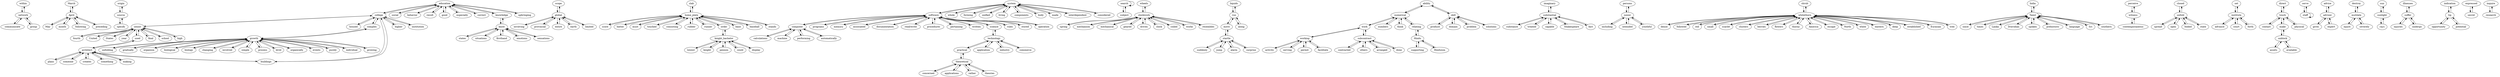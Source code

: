 digraph  {
within;
network;
March;
April;
origin;
source;
education;
college;
scope;
global;
unfolding;
growth;
slab;
home_plate;
system;
software;
concerned;
theoretical;
lowest;
knight_bachelor;
search;
calculations;
computer;
wheels;
clockwork;
programs;
machine;
liquids;
run;
ability;
numerical;
skill;
fourth;
senior;
United;
knight;
imaginary;
substantial;
performing;
involving;
whole;
spring;
persons;
junior;
substance;
provincial;
shrub;
whitethorn;
gradually;
score;
produce;
States;
social;
practical;
technology;
states;
know;
behavior;
India;
Tamil;
year;
since;
times;
treated;
pennon;
organism;
supporting;
Hindu;
entire;
perceive;
witness;
batter;
result;
closed;
unfold;
situations;
May;
move;
startle;
must;
activity;
working;
plans;
architect;
forming;
firsthand;
contemporaneous;
good;
dense;
memory;
communicate;
including;
someone;
biological;
emotions;
especially;
automatically;
touched;
associated;
set;
institute;
could;
mechanism;
unified;
direct;
touch;
correct;
serve;
staff;
biology;
changing;
advance;
work;
subcontract;
mechanical;
application;
suddenly;
domain;
involved;
intended;
living;
contracted;
used;
month;
simple;
jump;
Lanka;
Hinduism;
serving;
advice;
adviser;
geared;
gives;
destroy;
mutilate;
housed;
spread;
documentation;
earth;
numbers;
followed;
red;
sun;
sunlight;
"read/write";
alarm;
Dravidian;
process;
small;
components;
problem;
complex;
buildings;
sensations;
procedures;
level;
think;
capable;
pertaining;
expert;
spoken;
scarlet;
organically;
clusters;
surprise;
Shakespeare;
berries;
open;
body;
relating;
illnesses;
suffer;
permit;
written;
final;
applications;
rays;
indication;
tip;
consisting;
creates;
something;
rubber;
contact;
make;
unblock;
limited;
made;
following;
science;
flowers;
injuries;
thorny;
prehistoric;
industry;
events;
driven;
court;
clock;
display;
purely;
runner;
coiled;
school;
rules;
folded;
knowledge;
fact;
opportunity;
making;
works;
America;
escape;
individual;
others;
resembles;
language;
group;
rather;
commerce;
expressed;
secret;
North;
order;
white;
high;
facilitate;
higher;
arranged;
state;
interdependent;
Sri;
base;
eastern;
upbringing;
growing;
forth;
deep;
stored;
assets;
established;
specify;
injure;
baseball;
subject;
theories;
considered;
southern;
physical;
stands;
operation;
undergo;
available;
Eurasian;
solutions;
potential;
done;
tree;
inquire;
research;
institution;
severely;
youthful;
along;
preceding;
within -> network;
network -> within;
network -> communicate;
network -> group;
March -> April;
April -> March;
April -> May;
April -> month;
April -> following;
April -> preceding;
origin -> source;
source -> origin;
source -> specify;
education -> college;
education -> social;
education -> behavior;
education -> result;
education -> good;
education -> especially;
education -> correct;
education -> knowledge;
education -> upbringing;
college -> education;
college -> senior;
college -> housed;
college -> complex;
college -> buildings;
college -> higher;
college -> institution;
scope -> global;
global -> scope;
global -> involving;
global -> provincial;
global -> entire;
global -> earth;
global -> limited;
unfolding -> growth;
growth -> unfolding;
growth -> gradually;
growth -> organism;
growth -> biological;
growth -> biology;
growth -> changing;
growth -> involved;
growth -> simple;
growth -> process;
growth -> complex;
growth -> level;
growth -> organically;
growth -> events;
growth -> purely;
growth -> individual;
growth -> growing;
slab -> home_plate;
home_plate -> slab;
home_plate -> score;
home_plate -> batter;
home_plate -> must;
home_plate -> touched;
home_plate -> consisting;
home_plate -> rubber;
home_plate -> runner;
home_plate -> order;
home_plate -> base;
home_plate -> baseball;
home_plate -> stands;
system -> software;
system -> whole;
system -> forming;
system -> unified;
system -> living;
system -> components;
system -> body;
system -> made;
system -> interdependent;
system -> considered;
software -> system;
software -> programs;
software -> memory;
software -> associated;
software -> documentation;
software -> "read/write";
software -> procedures;
software -> pertaining;
software -> written;
software -> science;
software -> rules;
software -> stored;
software -> computer;
software -> operation;
concerned -> theoretical;
theoretical -> concerned;
theoretical -> practical;
theoretical -> applications;
theoretical -> rather;
theoretical -> theories;
lowest -> knight_bachelor;
knight_bachelor -> lowest;
knight_bachelor -> knight;
knight_bachelor -> pennon;
knight_bachelor -> could;
knight_bachelor -> display;
knight_bachelor -> order;
search -> search;
search -> subject;
calculations -> computer;
computer -> calculations;
computer -> machine;
computer -> performing;
computer -> automatically;
computer -> software;
wheels -> clockwork;
clockwork -> wheels;
clockwork -> spring;
clockwork -> mechanism;
clockwork -> mechanical;
clockwork -> geared;
clockwork -> driven;
clockwork -> clock;
clockwork -> coiled;
clockwork -> works;
clockwork -> resembles;
programs -> software;
machine -> computer;
liquids -> run;
run -> liquids;
run -> move;
run -> along;
ability -> numerical;
ability -> skill;
numerical -> ability;
numerical -> work;
numerical -> numbers;
numerical -> think;
numerical -> relating;
skill -> ability;
skill -> produce;
skill -> domain;
skill -> problem;
skill -> solutions;
fourth -> senior;
senior -> fourth;
senior -> United;
senior -> States;
senior -> year;
senior -> college;
senior -> used;
senior -> final;
senior -> school;
senior -> high;
United -> senior;
knight -> knight_bachelor;
imaginary -> substantial;
substantial -> imaginary;
substantial -> substance;
substantial -> treated;
substantial -> capable;
substantial -> Shakespeare;
substantial -> fact;
performing -> computer;
involving -> global;
whole -> system;
spring -> clockwork;
persons -> junior;
junior -> persons;
junior -> including;
junior -> intended;
junior -> youthful;
substance -> substantial;
provincial -> global;
shrub -> whitethorn;
whitethorn -> shrub;
whitethorn -> dense;
whitethorn -> followed;
whitethorn -> red;
whitethorn -> small;
whitethorn -> scarlet;
whitethorn -> clusters;
whitethorn -> berries;
whitethorn -> flowers;
whitethorn -> thorny;
whitethorn -> America;
whitethorn -> escape;
whitethorn -> North;
whitethorn -> white;
whitethorn -> eastern;
whitethorn -> deep;
whitethorn -> established;
whitethorn -> Eurasian;
whitethorn -> tree;
gradually -> growth;
score -> home_plate;
produce -> skill;
States -> senior;
social -> education;
practical -> theoretical;
practical -> technology;
technology -> practical;
technology -> application;
technology -> science;
technology -> industry;
technology -> commerce;
states -> know;
know -> states;
know -> situations;
know -> firsthand;
know -> emotions;
know -> sensations;
know -> knowledge;
behavior -> education;
India -> Tamil;
Tamil -> India;
Tamil -> since;
Tamil -> times;
Tamil -> Lanka;
Tamil -> Dravidian;
Tamil -> spoken;
Tamil -> prehistoric;
Tamil -> Tamil;
Tamil -> language;
Tamil -> Sri;
Tamil -> southern;
year -> senior;
since -> Tamil;
times -> Tamil;
treated -> substantial;
pennon -> knight_bachelor;
organism -> growth;
supporting -> Hindu;
Hindu -> supporting;
Hindu -> Hinduism;
Hindu -> relating;
entire -> global;
perceive -> witness;
witness -> perceive;
witness -> contemporaneous;
batter -> home_plate;
result -> education;
closed -> unfold;
unfold -> closed;
unfold -> spread;
unfold -> open;
unfold -> folded;
unfold -> state;
situations -> know;
May -> April;
move -> startle;
move -> run;
startle -> move;
startle -> suddenly;
startle -> jump;
startle -> alarm;
startle -> surprise;
must -> home_plate;
activity -> working;
working -> activity;
working -> work;
working -> serving;
working -> permit;
working -> facilitate;
plans -> architect;
architect -> plans;
architect -> someone;
architect -> used;
architect -> buildings;
architect -> creates;
architect -> something;
architect -> making;
forming -> system;
firsthand -> know;
contemporaneous -> witness;
good -> education;
dense -> whitethorn;
memory -> software;
communicate -> network;
including -> junior;
someone -> architect;
biological -> growth;
emotions -> know;
especially -> education;
automatically -> computer;
touched -> home_plate;
associated -> software;
set -> institute;
institute -> set;
institute -> advance;
institute -> court;
institute -> forth;
could -> knight_bachelor;
mechanism -> clockwork;
unified -> system;
direct -> touch;
touch -> direct;
touch -> contact;
touch -> make;
touch -> physical;
correct -> education;
serve -> staff;
staff -> serve;
staff -> staff;
biology -> growth;
changing -> growth;
advance -> institute;
work -> subcontract;
work -> numerical;
work -> working;
subcontract -> work;
subcontract -> contracted;
subcontract -> others;
subcontract -> arranged;
subcontract -> done;
mechanical -> clockwork;
application -> technology;
suddenly -> startle;
domain -> skill;
involved -> growth;
intended -> junior;
living -> system;
contracted -> subcontract;
used -> architect;
used -> senior;
month -> April;
simple -> growth;
jump -> startle;
Lanka -> Tamil;
Hinduism -> Hindu;
serving -> working;
advice -> adviser;
adviser -> advice;
adviser -> gives;
adviser -> expert;
geared -> clockwork;
gives -> adviser;
destroy -> mutilate;
mutilate -> destroy;
mutilate -> injure;
mutilate -> severely;
housed -> college;
spread -> unfold;
documentation -> software;
earth -> global;
numbers -> numerical;
followed -> whitethorn;
red -> whitethorn;
sun -> sunlight;
sunlight -> sun;
sunlight -> rays;
"read/write" -> software;
alarm -> startle;
Dravidian -> Tamil;
process -> growth;
small -> whitethorn;
components -> system;
problem -> skill;
complex -> college;
complex -> growth;
buildings -> college;
buildings -> architect;
sensations -> know;
procedures -> software;
level -> growth;
think -> numerical;
capable -> substantial;
pertaining -> software;
expert -> adviser;
spoken -> Tamil;
scarlet -> whitethorn;
organically -> growth;
clusters -> whitethorn;
surprise -> startle;
Shakespeare -> substantial;
berries -> whitethorn;
open -> unfold;
body -> system;
relating -> numerical;
relating -> Hindu;
illnesses -> suffer;
suffer -> illnesses;
suffer -> injuries;
suffer -> undergo;
permit -> working;
written -> software;
final -> senior;
applications -> theoretical;
rays -> sunlight;
indication -> tip;
tip -> indication;
tip -> opportunity;
tip -> potential;
consisting -> home_plate;
creates -> architect;
something -> architect;
rubber -> home_plate;
contact -> touch;
make -> unblock;
make -> touch;
unblock -> make;
unblock -> assets;
unblock -> available;
limited -> global;
made -> system;
following -> April;
science -> technology;
science -> software;
flowers -> whitethorn;
injuries -> suffer;
thorny -> whitethorn;
prehistoric -> Tamil;
industry -> technology;
events -> growth;
driven -> clockwork;
court -> institute;
clock -> clockwork;
display -> knight_bachelor;
purely -> growth;
runner -> home_plate;
coiled -> clockwork;
school -> senior;
rules -> software;
folded -> unfold;
knowledge -> know;
knowledge -> education;
fact -> substantial;
opportunity -> tip;
making -> architect;
works -> clockwork;
America -> whitethorn;
escape -> whitethorn;
individual -> growth;
others -> subcontract;
resembles -> clockwork;
language -> Tamil;
group -> network;
rather -> theoretical;
commerce -> technology;
expressed -> secret;
secret -> expressed;
North -> whitethorn;
order -> home_plate;
order -> knight_bachelor;
white -> whitethorn;
high -> senior;
facilitate -> working;
higher -> college;
arranged -> subcontract;
state -> unfold;
interdependent -> system;
Sri -> Tamil;
base -> home_plate;
eastern -> whitethorn;
upbringing -> education;
growing -> growth;
forth -> institute;
deep -> whitethorn;
stored -> software;
assets -> unblock;
established -> whitethorn;
specify -> source;
injure -> mutilate;
baseball -> home_plate;
subject -> search;
theories -> theoretical;
considered -> system;
southern -> Tamil;
physical -> touch;
stands -> home_plate;
operation -> software;
undergo -> suffer;
available -> unblock;
Eurasian -> whitethorn;
solutions -> skill;
potential -> tip;
done -> subcontract;
tree -> whitethorn;
inquire -> research;
research -> inquire;
institution -> college;
severely -> mutilate;
youthful -> junior;
along -> run;
preceding -> April;
}
